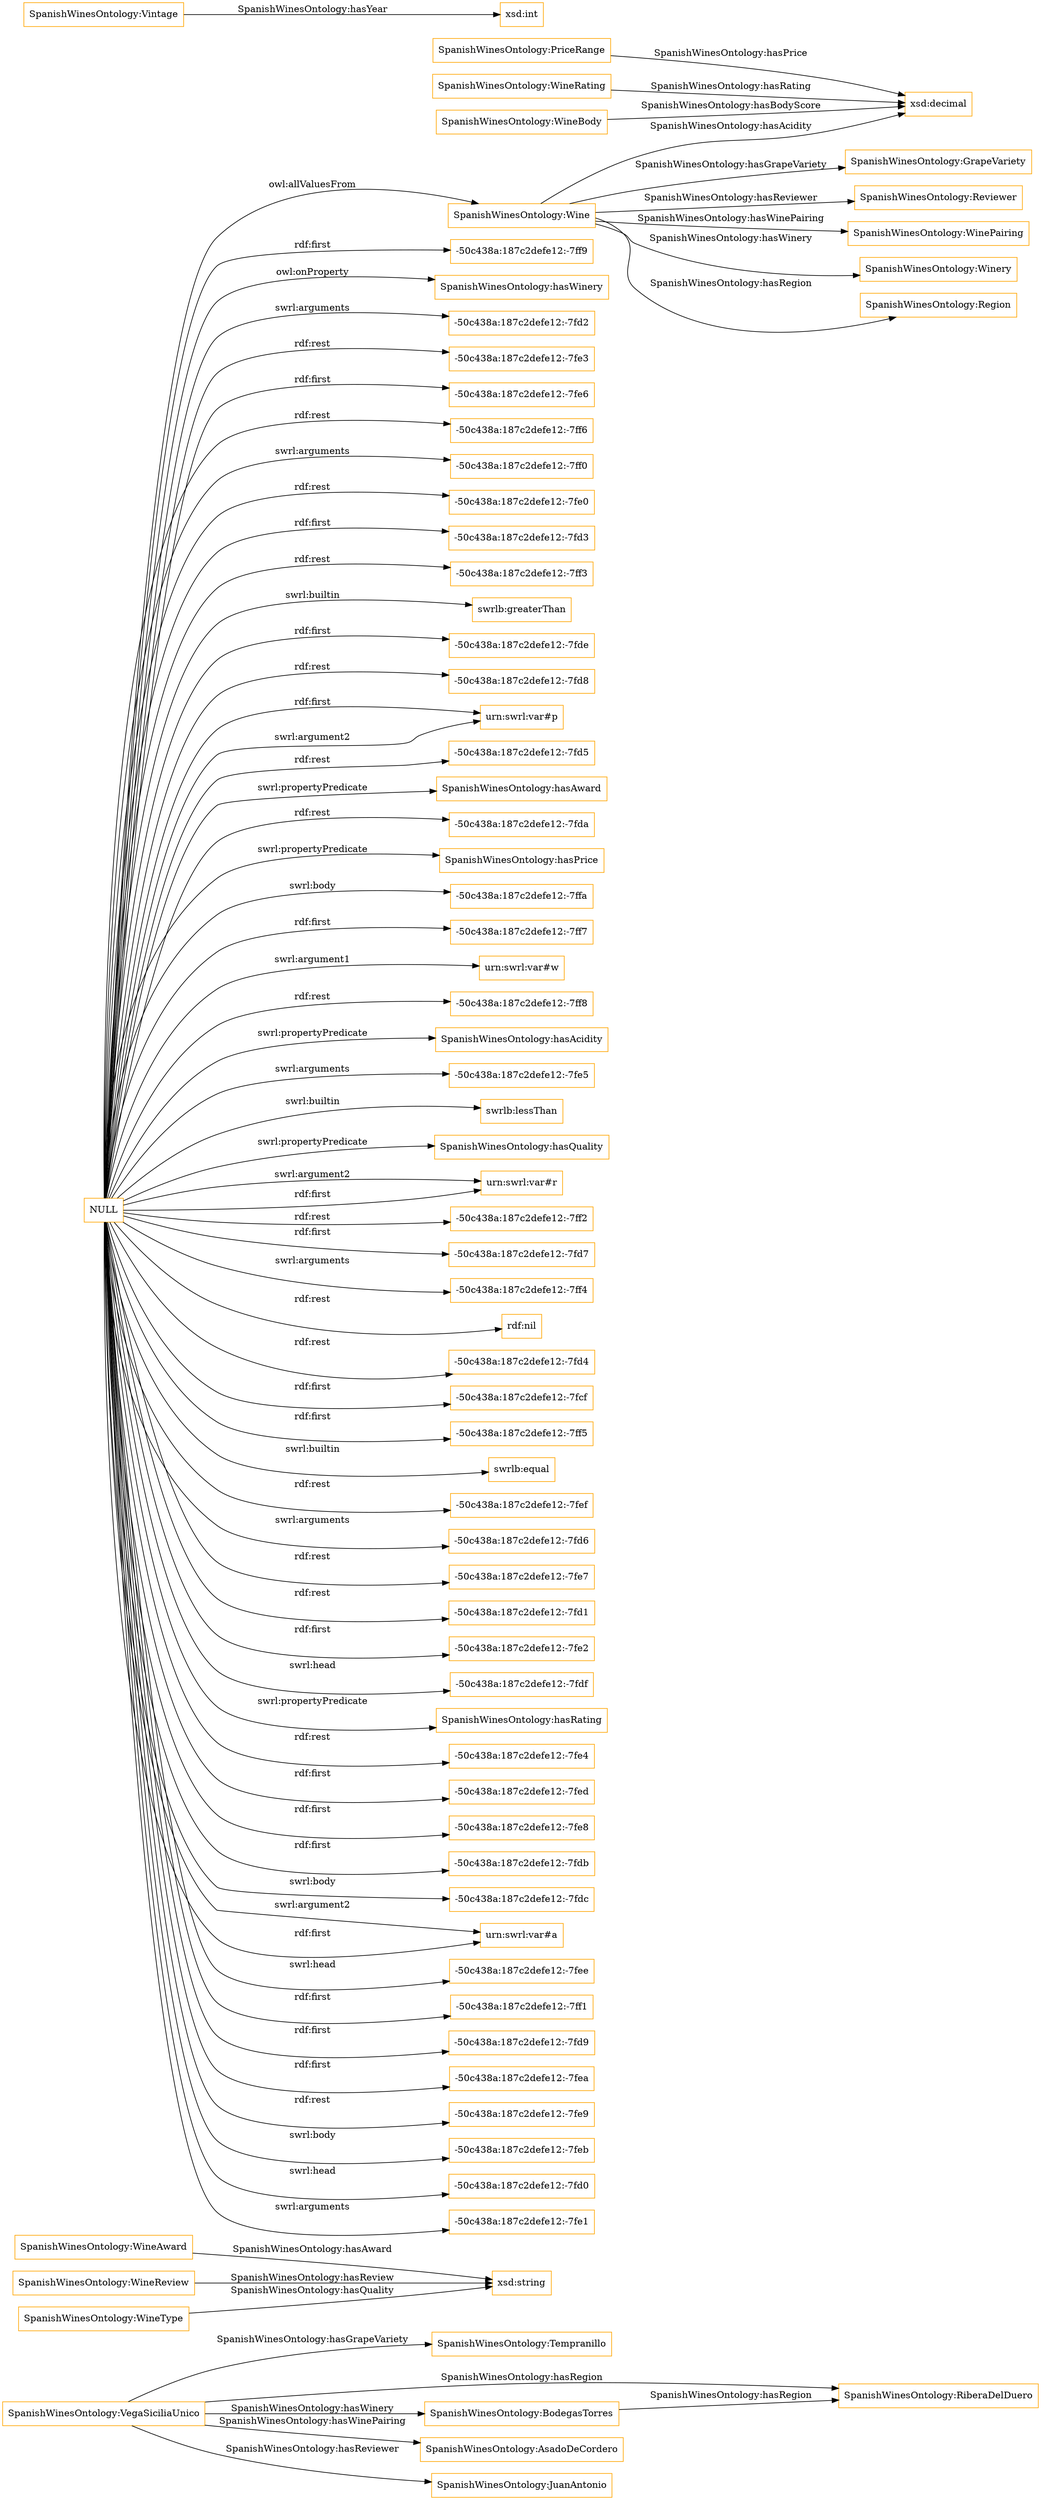 digraph ar2dtool_diagram { 
rankdir=LR;
size="1501"
node [shape = rectangle, color="orange"]; "SpanishWinesOntology:Tempranillo" "SpanishWinesOntology:WineAward" "SpanishWinesOntology:GrapeVariety" "SpanishWinesOntology:WineReview" "SpanishWinesOntology:PriceRange" "SpanishWinesOntology:Vintage" "SpanishWinesOntology:Reviewer" "SpanishWinesOntology:WineType" "SpanishWinesOntology:WineRating" "SpanishWinesOntology:RiberaDelDuero" "SpanishWinesOntology:WinePairing" "SpanishWinesOntology:WineBody" "SpanishWinesOntology:Wine" "SpanishWinesOntology:Winery" "SpanishWinesOntology:Region" ; /*classes style*/
	"SpanishWinesOntology:BodegasTorres" -> "SpanishWinesOntology:RiberaDelDuero" [ label = "SpanishWinesOntology:hasRegion" ];
	"SpanishWinesOntology:VegaSiciliaUnico" -> "SpanishWinesOntology:RiberaDelDuero" [ label = "SpanishWinesOntology:hasRegion" ];
	"SpanishWinesOntology:VegaSiciliaUnico" -> "SpanishWinesOntology:BodegasTorres" [ label = "SpanishWinesOntology:hasWinery" ];
	"SpanishWinesOntology:VegaSiciliaUnico" -> "SpanishWinesOntology:AsadoDeCordero" [ label = "SpanishWinesOntology:hasWinePairing" ];
	"SpanishWinesOntology:VegaSiciliaUnico" -> "SpanishWinesOntology:Tempranillo" [ label = "SpanishWinesOntology:hasGrapeVariety" ];
	"SpanishWinesOntology:VegaSiciliaUnico" -> "SpanishWinesOntology:JuanAntonio" [ label = "SpanishWinesOntology:hasReviewer" ];
	"NULL" -> "-50c438a:187c2defe12:-7ff9" [ label = "rdf:first" ];
	"NULL" -> "SpanishWinesOntology:hasWinery" [ label = "owl:onProperty" ];
	"NULL" -> "-50c438a:187c2defe12:-7fd2" [ label = "swrl:arguments" ];
	"NULL" -> "-50c438a:187c2defe12:-7fe3" [ label = "rdf:rest" ];
	"NULL" -> "-50c438a:187c2defe12:-7fe6" [ label = "rdf:first" ];
	"NULL" -> "-50c438a:187c2defe12:-7ff6" [ label = "rdf:rest" ];
	"NULL" -> "-50c438a:187c2defe12:-7ff0" [ label = "swrl:arguments" ];
	"NULL" -> "-50c438a:187c2defe12:-7fe0" [ label = "rdf:rest" ];
	"NULL" -> "-50c438a:187c2defe12:-7fd3" [ label = "rdf:first" ];
	"NULL" -> "-50c438a:187c2defe12:-7ff3" [ label = "rdf:rest" ];
	"NULL" -> "swrlb:greaterThan" [ label = "swrl:builtin" ];
	"NULL" -> "-50c438a:187c2defe12:-7fde" [ label = "rdf:first" ];
	"NULL" -> "-50c438a:187c2defe12:-7fd8" [ label = "rdf:rest" ];
	"NULL" -> "urn:swrl:var#p" [ label = "rdf:first" ];
	"NULL" -> "-50c438a:187c2defe12:-7fd5" [ label = "rdf:rest" ];
	"NULL" -> "SpanishWinesOntology:hasAward" [ label = "swrl:propertyPredicate" ];
	"NULL" -> "-50c438a:187c2defe12:-7fda" [ label = "rdf:rest" ];
	"NULL" -> "SpanishWinesOntology:hasPrice" [ label = "swrl:propertyPredicate" ];
	"NULL" -> "-50c438a:187c2defe12:-7ffa" [ label = "swrl:body" ];
	"NULL" -> "SpanishWinesOntology:Wine" [ label = "owl:allValuesFrom" ];
	"NULL" -> "-50c438a:187c2defe12:-7ff7" [ label = "rdf:first" ];
	"NULL" -> "urn:swrl:var#w" [ label = "swrl:argument1" ];
	"NULL" -> "-50c438a:187c2defe12:-7ff8" [ label = "rdf:rest" ];
	"NULL" -> "SpanishWinesOntology:hasAcidity" [ label = "swrl:propertyPredicate" ];
	"NULL" -> "-50c438a:187c2defe12:-7fe5" [ label = "swrl:arguments" ];
	"NULL" -> "swrlb:lessThan" [ label = "swrl:builtin" ];
	"NULL" -> "SpanishWinesOntology:hasQuality" [ label = "swrl:propertyPredicate" ];
	"NULL" -> "urn:swrl:var#r" [ label = "swrl:argument2" ];
	"NULL" -> "-50c438a:187c2defe12:-7ff2" [ label = "rdf:rest" ];
	"NULL" -> "-50c438a:187c2defe12:-7fd7" [ label = "rdf:first" ];
	"NULL" -> "-50c438a:187c2defe12:-7ff4" [ label = "swrl:arguments" ];
	"NULL" -> "rdf:nil" [ label = "rdf:rest" ];
	"NULL" -> "-50c438a:187c2defe12:-7fd4" [ label = "rdf:rest" ];
	"NULL" -> "-50c438a:187c2defe12:-7fcf" [ label = "rdf:first" ];
	"NULL" -> "-50c438a:187c2defe12:-7ff5" [ label = "rdf:first" ];
	"NULL" -> "swrlb:equal" [ label = "swrl:builtin" ];
	"NULL" -> "-50c438a:187c2defe12:-7fef" [ label = "rdf:rest" ];
	"NULL" -> "-50c438a:187c2defe12:-7fd6" [ label = "swrl:arguments" ];
	"NULL" -> "-50c438a:187c2defe12:-7fe7" [ label = "rdf:rest" ];
	"NULL" -> "-50c438a:187c2defe12:-7fd1" [ label = "rdf:rest" ];
	"NULL" -> "-50c438a:187c2defe12:-7fe2" [ label = "rdf:first" ];
	"NULL" -> "-50c438a:187c2defe12:-7fdf" [ label = "swrl:head" ];
	"NULL" -> "SpanishWinesOntology:hasRating" [ label = "swrl:propertyPredicate" ];
	"NULL" -> "-50c438a:187c2defe12:-7fe4" [ label = "rdf:rest" ];
	"NULL" -> "-50c438a:187c2defe12:-7fed" [ label = "rdf:first" ];
	"NULL" -> "-50c438a:187c2defe12:-7fe8" [ label = "rdf:first" ];
	"NULL" -> "-50c438a:187c2defe12:-7fdb" [ label = "rdf:first" ];
	"NULL" -> "-50c438a:187c2defe12:-7fdc" [ label = "swrl:body" ];
	"NULL" -> "urn:swrl:var#a" [ label = "swrl:argument2" ];
	"NULL" -> "-50c438a:187c2defe12:-7fee" [ label = "swrl:head" ];
	"NULL" -> "-50c438a:187c2defe12:-7ff1" [ label = "rdf:first" ];
	"NULL" -> "-50c438a:187c2defe12:-7fd9" [ label = "rdf:first" ];
	"NULL" -> "urn:swrl:var#a" [ label = "rdf:first" ];
	"NULL" -> "urn:swrl:var#p" [ label = "swrl:argument2" ];
	"NULL" -> "-50c438a:187c2defe12:-7fea" [ label = "rdf:first" ];
	"NULL" -> "-50c438a:187c2defe12:-7fe9" [ label = "rdf:rest" ];
	"NULL" -> "-50c438a:187c2defe12:-7feb" [ label = "swrl:body" ];
	"NULL" -> "urn:swrl:var#r" [ label = "rdf:first" ];
	"NULL" -> "-50c438a:187c2defe12:-7fd0" [ label = "swrl:head" ];
	"NULL" -> "-50c438a:187c2defe12:-7fe1" [ label = "swrl:arguments" ];
	"SpanishWinesOntology:WineType" -> "xsd:string" [ label = "SpanishWinesOntology:hasQuality" ];
	"SpanishWinesOntology:Wine" -> "xsd:decimal" [ label = "SpanishWinesOntology:hasAcidity" ];
	"SpanishWinesOntology:WineBody" -> "xsd:decimal" [ label = "SpanishWinesOntology:hasBodyScore" ];
	"SpanishWinesOntology:Wine" -> "SpanishWinesOntology:GrapeVariety" [ label = "SpanishWinesOntology:hasGrapeVariety" ];
	"SpanishWinesOntology:Vintage" -> "xsd:int" [ label = "SpanishWinesOntology:hasYear" ];
	"SpanishWinesOntology:WineAward" -> "xsd:string" [ label = "SpanishWinesOntology:hasAward" ];
	"SpanishWinesOntology:WineReview" -> "xsd:string" [ label = "SpanishWinesOntology:hasReview" ];
	"SpanishWinesOntology:PriceRange" -> "xsd:decimal" [ label = "SpanishWinesOntology:hasPrice" ];
	"SpanishWinesOntology:Wine" -> "SpanishWinesOntology:Winery" [ label = "SpanishWinesOntology:hasWinery" ];
	"SpanishWinesOntology:Wine" -> "SpanishWinesOntology:Reviewer" [ label = "SpanishWinesOntology:hasReviewer" ];
	"SpanishWinesOntology:Wine" -> "SpanishWinesOntology:Region" [ label = "SpanishWinesOntology:hasRegion" ];
	"SpanishWinesOntology:WineRating" -> "xsd:decimal" [ label = "SpanishWinesOntology:hasRating" ];
	"SpanishWinesOntology:Wine" -> "SpanishWinesOntology:WinePairing" [ label = "SpanishWinesOntology:hasWinePairing" ];

}

